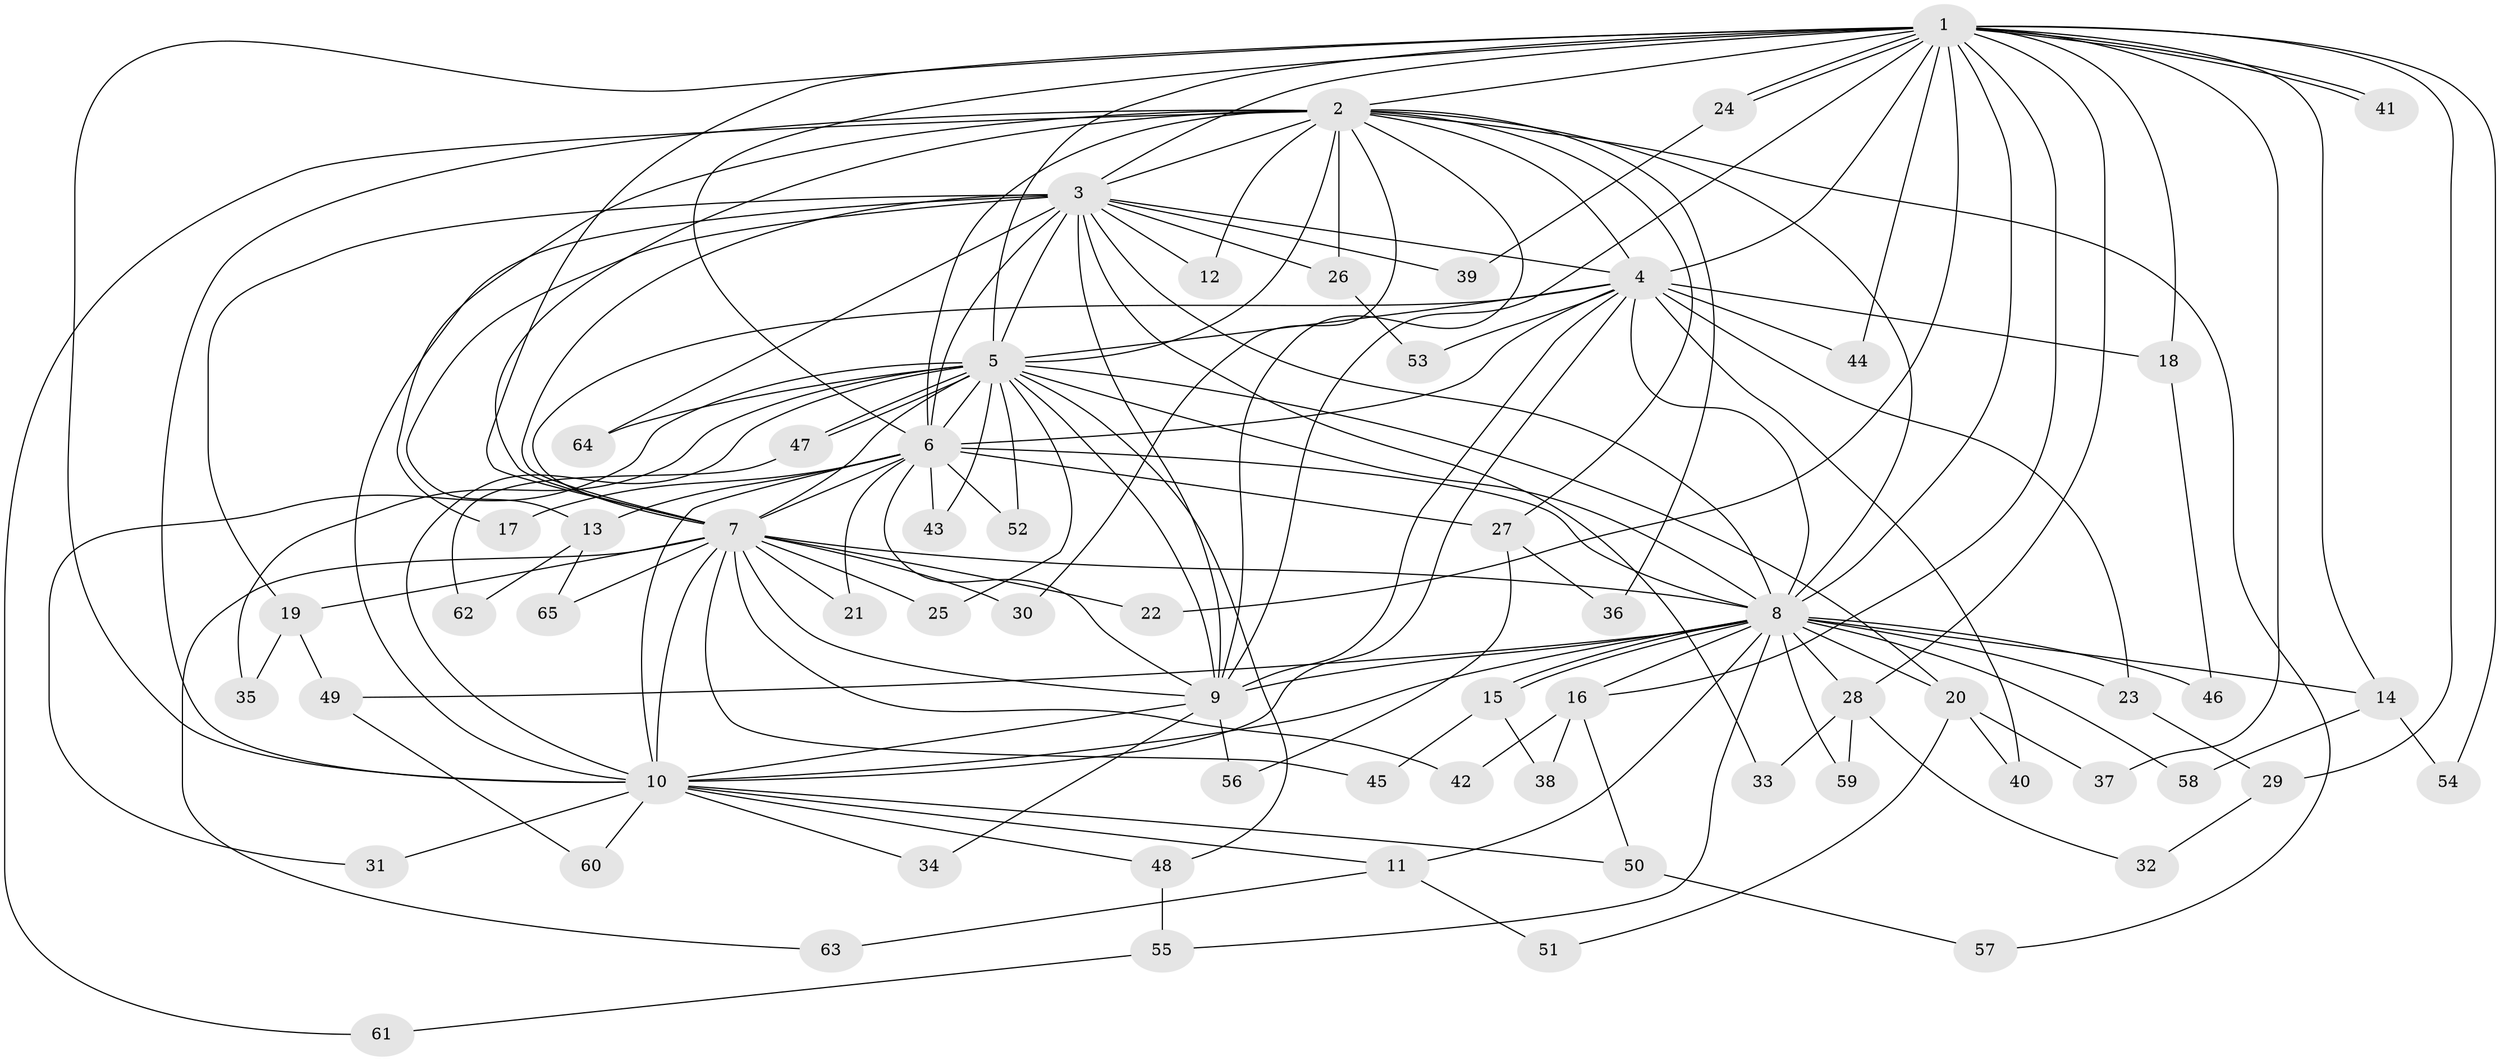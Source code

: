 // coarse degree distribution, {18: 0.021739130434782608, 13: 0.021739130434782608, 19: 0.021739130434782608, 11: 0.043478260869565216, 17: 0.021739130434782608, 14: 0.021739130434782608, 20: 0.021739130434782608, 4: 0.06521739130434782, 2: 0.43478260869565216, 3: 0.2608695652173913, 5: 0.06521739130434782}
// Generated by graph-tools (version 1.1) at 2025/51/02/27/25 19:51:42]
// undirected, 65 vertices, 155 edges
graph export_dot {
graph [start="1"]
  node [color=gray90,style=filled];
  1;
  2;
  3;
  4;
  5;
  6;
  7;
  8;
  9;
  10;
  11;
  12;
  13;
  14;
  15;
  16;
  17;
  18;
  19;
  20;
  21;
  22;
  23;
  24;
  25;
  26;
  27;
  28;
  29;
  30;
  31;
  32;
  33;
  34;
  35;
  36;
  37;
  38;
  39;
  40;
  41;
  42;
  43;
  44;
  45;
  46;
  47;
  48;
  49;
  50;
  51;
  52;
  53;
  54;
  55;
  56;
  57;
  58;
  59;
  60;
  61;
  62;
  63;
  64;
  65;
  1 -- 2;
  1 -- 3;
  1 -- 4;
  1 -- 5;
  1 -- 6;
  1 -- 7;
  1 -- 8;
  1 -- 9;
  1 -- 10;
  1 -- 14;
  1 -- 16;
  1 -- 18;
  1 -- 22;
  1 -- 24;
  1 -- 24;
  1 -- 28;
  1 -- 29;
  1 -- 37;
  1 -- 41;
  1 -- 41;
  1 -- 44;
  1 -- 54;
  2 -- 3;
  2 -- 4;
  2 -- 5;
  2 -- 6;
  2 -- 7;
  2 -- 8;
  2 -- 9;
  2 -- 10;
  2 -- 12;
  2 -- 17;
  2 -- 26;
  2 -- 27;
  2 -- 30;
  2 -- 36;
  2 -- 57;
  2 -- 61;
  3 -- 4;
  3 -- 5;
  3 -- 6;
  3 -- 7;
  3 -- 8;
  3 -- 9;
  3 -- 10;
  3 -- 12;
  3 -- 13;
  3 -- 19;
  3 -- 26;
  3 -- 33;
  3 -- 39;
  3 -- 64;
  4 -- 5;
  4 -- 6;
  4 -- 7;
  4 -- 8;
  4 -- 9;
  4 -- 10;
  4 -- 18;
  4 -- 23;
  4 -- 40;
  4 -- 44;
  4 -- 53;
  5 -- 6;
  5 -- 7;
  5 -- 8;
  5 -- 9;
  5 -- 10;
  5 -- 20;
  5 -- 25;
  5 -- 31;
  5 -- 35;
  5 -- 43;
  5 -- 47;
  5 -- 47;
  5 -- 48;
  5 -- 52;
  5 -- 64;
  6 -- 7;
  6 -- 8;
  6 -- 9;
  6 -- 10;
  6 -- 13;
  6 -- 17;
  6 -- 21;
  6 -- 27;
  6 -- 43;
  6 -- 52;
  7 -- 8;
  7 -- 9;
  7 -- 10;
  7 -- 19;
  7 -- 21;
  7 -- 22;
  7 -- 25;
  7 -- 30;
  7 -- 42;
  7 -- 45;
  7 -- 63;
  7 -- 65;
  8 -- 9;
  8 -- 10;
  8 -- 11;
  8 -- 14;
  8 -- 15;
  8 -- 15;
  8 -- 16;
  8 -- 20;
  8 -- 23;
  8 -- 28;
  8 -- 46;
  8 -- 49;
  8 -- 55;
  8 -- 58;
  8 -- 59;
  9 -- 10;
  9 -- 34;
  9 -- 56;
  10 -- 11;
  10 -- 31;
  10 -- 34;
  10 -- 48;
  10 -- 50;
  10 -- 60;
  11 -- 51;
  11 -- 63;
  13 -- 62;
  13 -- 65;
  14 -- 54;
  14 -- 58;
  15 -- 38;
  15 -- 45;
  16 -- 38;
  16 -- 42;
  16 -- 50;
  18 -- 46;
  19 -- 35;
  19 -- 49;
  20 -- 37;
  20 -- 40;
  20 -- 51;
  23 -- 29;
  24 -- 39;
  26 -- 53;
  27 -- 36;
  27 -- 56;
  28 -- 32;
  28 -- 33;
  28 -- 59;
  29 -- 32;
  47 -- 62;
  48 -- 55;
  49 -- 60;
  50 -- 57;
  55 -- 61;
}
